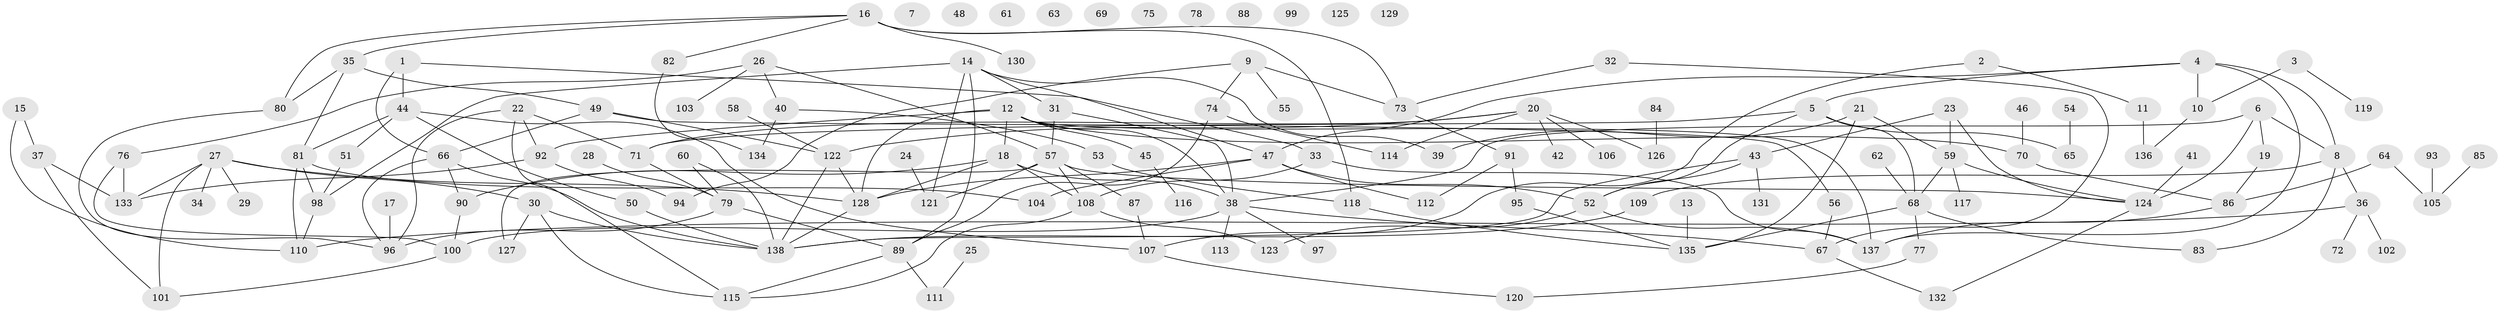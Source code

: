 // Generated by graph-tools (version 1.1) at 2025/39/03/09/25 04:39:12]
// undirected, 138 vertices, 193 edges
graph export_dot {
graph [start="1"]
  node [color=gray90,style=filled];
  1;
  2;
  3;
  4;
  5;
  6;
  7;
  8;
  9;
  10;
  11;
  12;
  13;
  14;
  15;
  16;
  17;
  18;
  19;
  20;
  21;
  22;
  23;
  24;
  25;
  26;
  27;
  28;
  29;
  30;
  31;
  32;
  33;
  34;
  35;
  36;
  37;
  38;
  39;
  40;
  41;
  42;
  43;
  44;
  45;
  46;
  47;
  48;
  49;
  50;
  51;
  52;
  53;
  54;
  55;
  56;
  57;
  58;
  59;
  60;
  61;
  62;
  63;
  64;
  65;
  66;
  67;
  68;
  69;
  70;
  71;
  72;
  73;
  74;
  75;
  76;
  77;
  78;
  79;
  80;
  81;
  82;
  83;
  84;
  85;
  86;
  87;
  88;
  89;
  90;
  91;
  92;
  93;
  94;
  95;
  96;
  97;
  98;
  99;
  100;
  101;
  102;
  103;
  104;
  105;
  106;
  107;
  108;
  109;
  110;
  111;
  112;
  113;
  114;
  115;
  116;
  117;
  118;
  119;
  120;
  121;
  122;
  123;
  124;
  125;
  126;
  127;
  128;
  129;
  130;
  131;
  132;
  133;
  134;
  135;
  136;
  137;
  138;
  1 -- 33;
  1 -- 44;
  1 -- 66;
  2 -- 11;
  2 -- 107;
  3 -- 10;
  3 -- 119;
  4 -- 5;
  4 -- 8;
  4 -- 10;
  4 -- 47;
  4 -- 137;
  5 -- 52;
  5 -- 65;
  5 -- 68;
  5 -- 71;
  6 -- 8;
  6 -- 19;
  6 -- 38;
  6 -- 124;
  8 -- 36;
  8 -- 83;
  8 -- 109;
  9 -- 55;
  9 -- 73;
  9 -- 74;
  9 -- 94;
  10 -- 136;
  11 -- 136;
  12 -- 18;
  12 -- 38;
  12 -- 45;
  12 -- 70;
  12 -- 92;
  12 -- 128;
  12 -- 137;
  13 -- 135;
  14 -- 31;
  14 -- 39;
  14 -- 47;
  14 -- 89;
  14 -- 98;
  14 -- 121;
  15 -- 37;
  15 -- 110;
  16 -- 35;
  16 -- 73;
  16 -- 80;
  16 -- 82;
  16 -- 118;
  16 -- 130;
  17 -- 96;
  18 -- 38;
  18 -- 90;
  18 -- 108;
  18 -- 128;
  19 -- 86;
  20 -- 42;
  20 -- 71;
  20 -- 106;
  20 -- 114;
  20 -- 122;
  20 -- 126;
  21 -- 39;
  21 -- 59;
  21 -- 135;
  22 -- 71;
  22 -- 92;
  22 -- 96;
  22 -- 115;
  23 -- 43;
  23 -- 59;
  23 -- 124;
  24 -- 121;
  25 -- 111;
  26 -- 40;
  26 -- 57;
  26 -- 76;
  26 -- 103;
  27 -- 29;
  27 -- 30;
  27 -- 34;
  27 -- 101;
  27 -- 128;
  27 -- 133;
  28 -- 79;
  30 -- 115;
  30 -- 127;
  30 -- 138;
  31 -- 38;
  31 -- 57;
  32 -- 67;
  32 -- 73;
  33 -- 108;
  33 -- 137;
  35 -- 49;
  35 -- 80;
  35 -- 81;
  36 -- 72;
  36 -- 102;
  36 -- 110;
  37 -- 101;
  37 -- 133;
  38 -- 67;
  38 -- 97;
  38 -- 100;
  38 -- 113;
  40 -- 53;
  40 -- 134;
  41 -- 124;
  43 -- 52;
  43 -- 131;
  43 -- 138;
  44 -- 50;
  44 -- 51;
  44 -- 81;
  44 -- 107;
  45 -- 116;
  46 -- 70;
  47 -- 52;
  47 -- 104;
  47 -- 112;
  47 -- 128;
  49 -- 56;
  49 -- 66;
  49 -- 122;
  50 -- 138;
  51 -- 98;
  52 -- 123;
  52 -- 137;
  53 -- 118;
  54 -- 65;
  56 -- 67;
  57 -- 87;
  57 -- 108;
  57 -- 121;
  57 -- 124;
  57 -- 127;
  58 -- 122;
  59 -- 68;
  59 -- 117;
  59 -- 124;
  60 -- 79;
  60 -- 138;
  62 -- 68;
  64 -- 86;
  64 -- 105;
  66 -- 90;
  66 -- 96;
  66 -- 138;
  67 -- 132;
  68 -- 77;
  68 -- 83;
  68 -- 135;
  70 -- 86;
  71 -- 79;
  73 -- 91;
  74 -- 89;
  74 -- 114;
  76 -- 100;
  76 -- 133;
  77 -- 120;
  79 -- 89;
  79 -- 96;
  80 -- 96;
  81 -- 98;
  81 -- 104;
  81 -- 110;
  82 -- 134;
  84 -- 126;
  85 -- 105;
  86 -- 137;
  87 -- 107;
  89 -- 111;
  89 -- 115;
  90 -- 100;
  91 -- 95;
  91 -- 112;
  92 -- 94;
  92 -- 133;
  93 -- 105;
  95 -- 135;
  98 -- 110;
  100 -- 101;
  107 -- 120;
  108 -- 115;
  108 -- 123;
  109 -- 138;
  118 -- 135;
  122 -- 128;
  122 -- 138;
  124 -- 132;
  128 -- 138;
}
